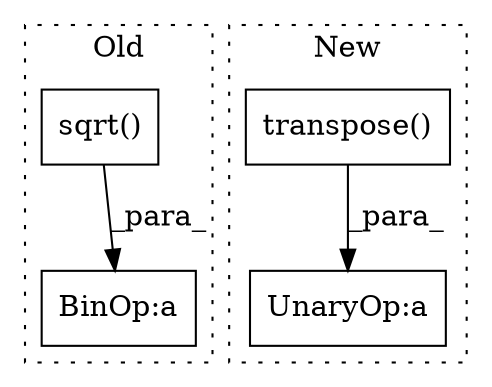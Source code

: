 digraph G {
subgraph cluster0 {
1 [label="sqrt()" a="75" s="9080,9103" l="10,1" shape="box"];
3 [label="BinOp:a" a="82" s="9077" l="3" shape="box"];
label = "Old";
style="dotted";
}
subgraph cluster1 {
2 [label="transpose()" a="75" s="14352,14378" l="22,1" shape="box"];
4 [label="UnaryOp:a" a="61" s="14422" l="66" shape="box"];
label = "New";
style="dotted";
}
1 -> 3 [label="_para_"];
2 -> 4 [label="_para_"];
}